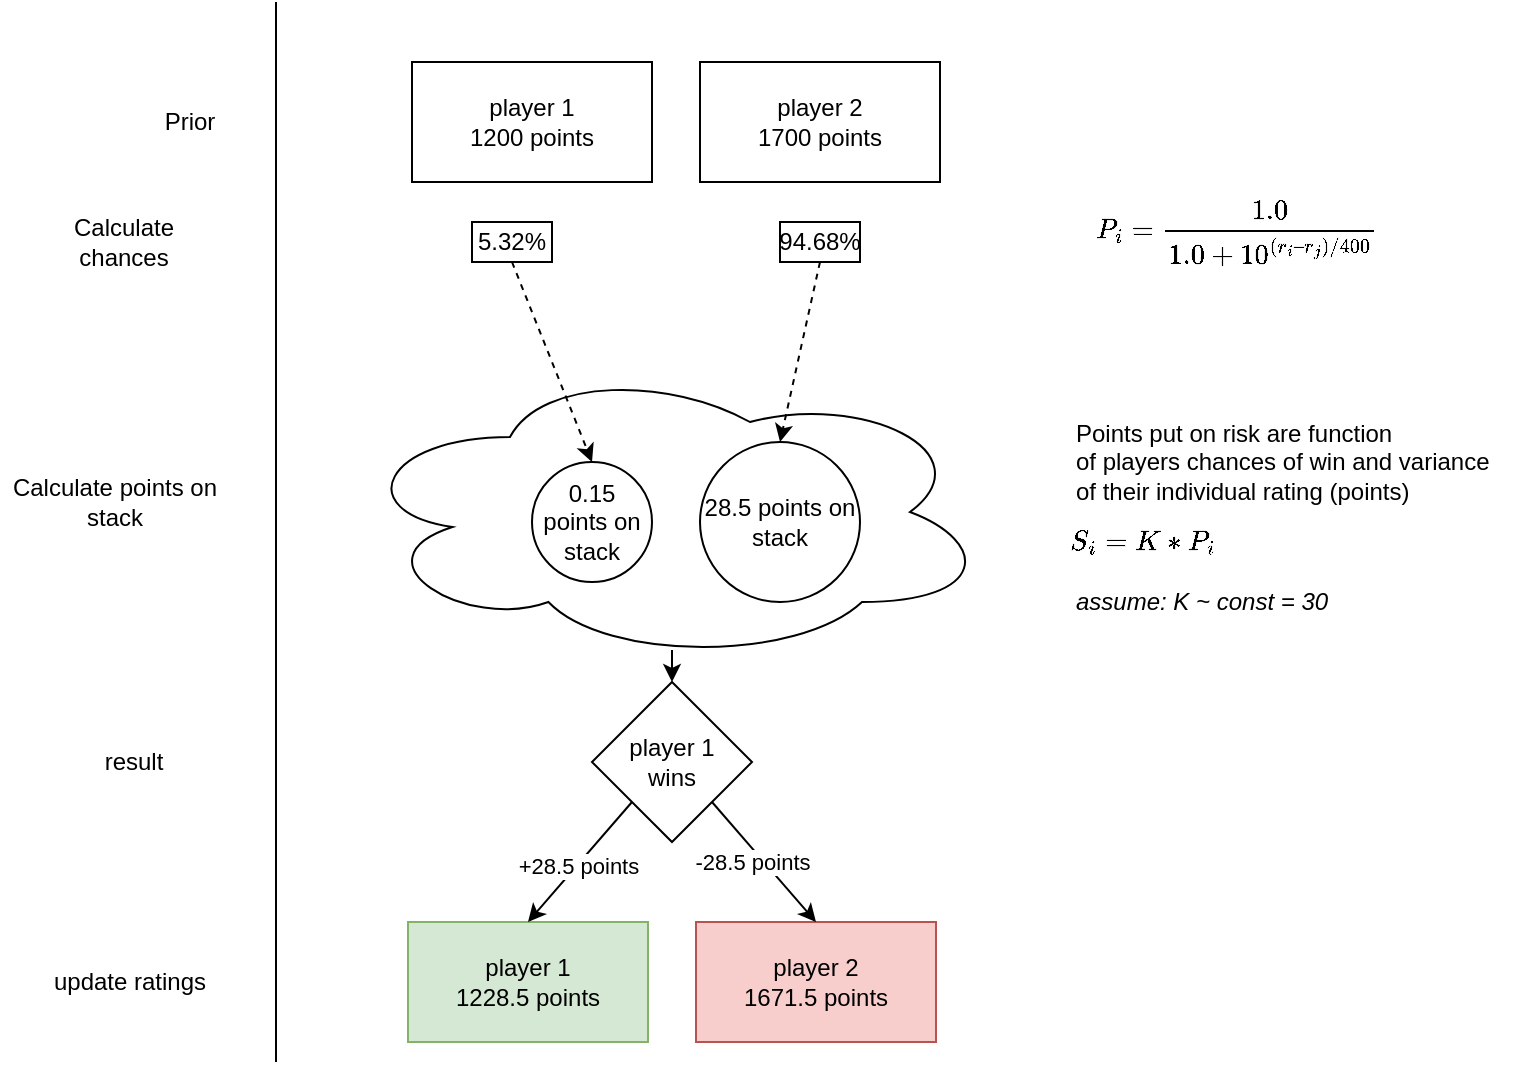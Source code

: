 <mxfile version="14.4.3" type="github">
  <diagram id="cakEFrRd72qMYgAfNt3M" name="Elo algo">
    <mxGraphModel dx="946" dy="621" grid="1" gridSize="10" guides="1" tooltips="1" connect="1" arrows="1" fold="1" page="1" pageScale="1" pageWidth="827" pageHeight="1169" math="1" shadow="0">
      <root>
        <mxCell id="0" />
        <mxCell id="1" parent="0" />
        <mxCell id="n1KAGwTbYY6JsVLPY7M9-20" value="" style="ellipse;shape=cloud;whiteSpace=wrap;html=1;fillColor=none;" parent="1" vertex="1">
          <mxGeometry x="185" y="190" width="320" height="150" as="geometry" />
        </mxCell>
        <mxCell id="n1KAGwTbYY6JsVLPY7M9-1" value="&lt;div&gt;player 1&lt;/div&gt;&lt;div&gt;1200 points&lt;br&gt;&lt;/div&gt;" style="rounded=0;whiteSpace=wrap;html=1;" parent="1" vertex="1">
          <mxGeometry x="216" y="40" width="120" height="60" as="geometry" />
        </mxCell>
        <mxCell id="n1KAGwTbYY6JsVLPY7M9-22" style="rounded=0;orthogonalLoop=1;jettySize=auto;html=1;exitX=0.5;exitY=1;exitDx=0;exitDy=0;entryX=0.5;entryY=0;entryDx=0;entryDy=0;dashed=1;" parent="1" source="n1KAGwTbYY6JsVLPY7M9-48" target="n1KAGwTbYY6JsVLPY7M9-5" edge="1">
          <mxGeometry relative="1" as="geometry">
            <mxPoint x="420" y="190" as="sourcePoint" />
          </mxGeometry>
        </mxCell>
        <mxCell id="n1KAGwTbYY6JsVLPY7M9-2" value="&lt;div&gt;player 2&lt;/div&gt;&lt;div&gt;1700 points&lt;br&gt;&lt;/div&gt;" style="rounded=0;whiteSpace=wrap;html=1;" parent="1" vertex="1">
          <mxGeometry x="360" y="40" width="120" height="60" as="geometry" />
        </mxCell>
        <mxCell id="n1KAGwTbYY6JsVLPY7M9-17" value="&lt;div&gt;&lt;br&gt;&lt;/div&gt;" style="text;html=1;strokeColor=none;fillColor=none;align=left;verticalAlign=middle;whiteSpace=wrap;rounded=0;" parent="1" vertex="1">
          <mxGeometry x="196" y="460" width="140" height="90" as="geometry" />
        </mxCell>
        <mxCell id="n1KAGwTbYY6JsVLPY7M9-4" value="0.15 points on stack" style="ellipse;whiteSpace=wrap;html=1;aspect=fixed;" parent="1" vertex="1">
          <mxGeometry x="276" y="240" width="60" height="60" as="geometry" />
        </mxCell>
        <mxCell id="n1KAGwTbYY6JsVLPY7M9-5" value="28.5 points on stack" style="ellipse;whiteSpace=wrap;html=1;aspect=fixed;" parent="1" vertex="1">
          <mxGeometry x="360" y="230" width="80" height="80" as="geometry" />
        </mxCell>
        <mxCell id="n1KAGwTbYY6JsVLPY7M9-21" value="" style="endArrow=classic;html=1;dashed=1;exitX=0.5;exitY=1;exitDx=0;exitDy=0;entryX=0.5;entryY=0;entryDx=0;entryDy=0;" parent="1" source="n1KAGwTbYY6JsVLPY7M9-47" target="n1KAGwTbYY6JsVLPY7M9-4" edge="1">
          <mxGeometry width="50" height="50" relative="1" as="geometry">
            <mxPoint x="276" y="190" as="sourcePoint" />
            <mxPoint x="476" y="250" as="targetPoint" />
          </mxGeometry>
        </mxCell>
        <mxCell id="n1KAGwTbYY6JsVLPY7M9-23" value="&lt;div&gt;Points put on risk are function&lt;/div&gt;&lt;div&gt;of players chances of win and variance of their individual rating (points)&lt;br&gt;&lt;/div&gt;" style="text;html=1;strokeColor=none;fillColor=none;align=left;verticalAlign=middle;whiteSpace=wrap;rounded=0;" parent="1" vertex="1">
          <mxGeometry x="546" y="220" width="210" height="40" as="geometry" />
        </mxCell>
        <mxCell id="n1KAGwTbYY6JsVLPY7M9-24" value="Prior" style="text;html=1;strokeColor=none;fillColor=none;align=center;verticalAlign=middle;whiteSpace=wrap;rounded=0;" parent="1" vertex="1">
          <mxGeometry x="85" y="60" width="40" height="20" as="geometry" />
        </mxCell>
        <mxCell id="n1KAGwTbYY6JsVLPY7M9-25" value="Calculate chances" style="text;html=1;strokeColor=none;fillColor=none;align=center;verticalAlign=middle;whiteSpace=wrap;rounded=0;" parent="1" vertex="1">
          <mxGeometry x="21.5" y="120" width="100" height="20" as="geometry" />
        </mxCell>
        <mxCell id="n1KAGwTbYY6JsVLPY7M9-26" value="" style="endArrow=none;html=1;" parent="1" edge="1">
          <mxGeometry width="50" height="50" relative="1" as="geometry">
            <mxPoint x="148" y="540" as="sourcePoint" />
            <mxPoint x="148" y="10" as="targetPoint" />
          </mxGeometry>
        </mxCell>
        <mxCell id="n1KAGwTbYY6JsVLPY7M9-28" value="&lt;div&gt;player 1&lt;/div&gt;&lt;div&gt;1228.5 points&lt;br&gt;&lt;/div&gt;" style="rounded=0;whiteSpace=wrap;html=1;fillColor=#d5e8d4;strokeColor=#82b366;" parent="1" vertex="1">
          <mxGeometry x="214" y="470" width="120" height="60" as="geometry" />
        </mxCell>
        <mxCell id="n1KAGwTbYY6JsVLPY7M9-29" value="&lt;div&gt;player 2&lt;/div&gt;&lt;div&gt;1671.5 points&lt;br&gt;&lt;/div&gt;" style="rounded=0;whiteSpace=wrap;html=1;fillColor=#f8cecc;strokeColor=#b85450;" parent="1" vertex="1">
          <mxGeometry x="358" y="470" width="120" height="60" as="geometry" />
        </mxCell>
        <mxCell id="n1KAGwTbYY6JsVLPY7M9-32" value="update ratings" style="text;html=1;strokeColor=none;fillColor=none;align=center;verticalAlign=middle;whiteSpace=wrap;rounded=0;" parent="1" vertex="1">
          <mxGeometry x="30" y="490" width="90" height="20" as="geometry" />
        </mxCell>
        <mxCell id="n1KAGwTbYY6JsVLPY7M9-33" value="result" style="text;html=1;strokeColor=none;fillColor=none;align=center;verticalAlign=middle;whiteSpace=wrap;rounded=0;" parent="1" vertex="1">
          <mxGeometry x="31.5" y="380" width="90" height="20" as="geometry" />
        </mxCell>
        <mxCell id="n1KAGwTbYY6JsVLPY7M9-37" style="edgeStyle=none;rounded=0;orthogonalLoop=1;jettySize=auto;html=1;exitX=0;exitY=1;exitDx=0;exitDy=0;entryX=0.5;entryY=0;entryDx=0;entryDy=0;" parent="1" source="n1KAGwTbYY6JsVLPY7M9-35" target="n1KAGwTbYY6JsVLPY7M9-28" edge="1">
          <mxGeometry relative="1" as="geometry" />
        </mxCell>
        <mxCell id="n1KAGwTbYY6JsVLPY7M9-43" value="+28.5 points" style="edgeLabel;html=1;align=center;verticalAlign=middle;resizable=0;points=[];" parent="n1KAGwTbYY6JsVLPY7M9-37" vertex="1" connectable="0">
          <mxGeometry x="0.019" y="1" relative="1" as="geometry">
            <mxPoint x="-1" as="offset" />
          </mxGeometry>
        </mxCell>
        <mxCell id="n1KAGwTbYY6JsVLPY7M9-38" style="edgeStyle=none;rounded=0;orthogonalLoop=1;jettySize=auto;html=1;exitX=1;exitY=1;exitDx=0;exitDy=0;entryX=0.5;entryY=0;entryDx=0;entryDy=0;" parent="1" source="n1KAGwTbYY6JsVLPY7M9-35" target="n1KAGwTbYY6JsVLPY7M9-29" edge="1">
          <mxGeometry relative="1" as="geometry" />
        </mxCell>
        <mxCell id="n1KAGwTbYY6JsVLPY7M9-42" value="-28.5 points" style="edgeLabel;html=1;align=center;verticalAlign=middle;resizable=0;points=[];" parent="n1KAGwTbYY6JsVLPY7M9-38" vertex="1" connectable="0">
          <mxGeometry x="-0.246" y="-2" relative="1" as="geometry">
            <mxPoint x="1.86" y="6.02" as="offset" />
          </mxGeometry>
        </mxCell>
        <mxCell id="n1KAGwTbYY6JsVLPY7M9-35" value="&lt;div align=&quot;center&quot;&gt;player 1 &lt;br&gt;&lt;/div&gt;&lt;div align=&quot;center&quot;&gt;wins&lt;/div&gt;" style="rhombus;whiteSpace=wrap;html=1;fillColor=none;align=center;" parent="1" vertex="1">
          <mxGeometry x="306" y="350" width="80" height="80" as="geometry" />
        </mxCell>
        <mxCell id="n1KAGwTbYY6JsVLPY7M9-41" value="" style="endArrow=classic;html=1;exitX=0.5;exitY=0.96;exitDx=0;exitDy=0;exitPerimeter=0;entryX=0.5;entryY=0;entryDx=0;entryDy=0;" parent="1" target="n1KAGwTbYY6JsVLPY7M9-35" edge="1">
          <mxGeometry width="50" height="50" relative="1" as="geometry">
            <mxPoint x="346" y="334" as="sourcePoint" />
            <mxPoint x="456" y="250" as="targetPoint" />
          </mxGeometry>
        </mxCell>
        <mxCell id="n1KAGwTbYY6JsVLPY7M9-45" value="$$P_i = \frac{1.0}{1.0 + 10^{(r_i – r_j) / 400}}$$" style="text;whiteSpace=wrap;html=1;" parent="1" vertex="1">
          <mxGeometry x="556" y="90" width="220" height="30" as="geometry" />
        </mxCell>
        <mxCell id="n1KAGwTbYY6JsVLPY7M9-47" value="5.32%" style="text;html=1;fillColor=none;align=center;verticalAlign=middle;whiteSpace=wrap;rounded=0;strokeColor=#000000;" parent="1" vertex="1">
          <mxGeometry x="246" y="120" width="40" height="20" as="geometry" />
        </mxCell>
        <mxCell id="n1KAGwTbYY6JsVLPY7M9-48" value="94.68%" style="text;html=1;fillColor=none;align=center;verticalAlign=middle;whiteSpace=wrap;rounded=0;strokeColor=#000000;" parent="1" vertex="1">
          <mxGeometry x="400" y="120" width="40" height="20" as="geometry" />
        </mxCell>
        <mxCell id="n1KAGwTbYY6JsVLPY7M9-49" value="Calculate points on stack" style="text;html=1;strokeColor=none;fillColor=none;align=center;verticalAlign=middle;whiteSpace=wrap;rounded=0;" parent="1" vertex="1">
          <mxGeometry x="10" y="250" width="115" height="20" as="geometry" />
        </mxCell>
        <mxCell id="n1KAGwTbYY6JsVLPY7M9-50" value="$$S_i = K * P_i$$" style="text;html=1;strokeColor=none;fillColor=none;align=center;verticalAlign=middle;whiteSpace=wrap;rounded=0;" parent="1" vertex="1">
          <mxGeometry x="546" y="270" width="70" height="20" as="geometry" />
        </mxCell>
        <mxCell id="n1KAGwTbYY6JsVLPY7M9-51" value="assume: K ~ const = 30" style="text;html=1;strokeColor=none;fillColor=none;align=left;verticalAlign=middle;whiteSpace=wrap;rounded=0;fontStyle=2" parent="1" vertex="1">
          <mxGeometry x="546" y="300" width="140" height="20" as="geometry" />
        </mxCell>
      </root>
    </mxGraphModel>
  </diagram>
</mxfile>
